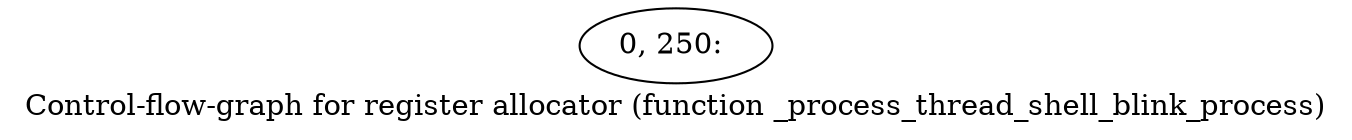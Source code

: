 digraph G {
graph [label="Control-flow-graph for register allocator (function _process_thread_shell_blink_process)"]
0[label="0, 250: "];
}
